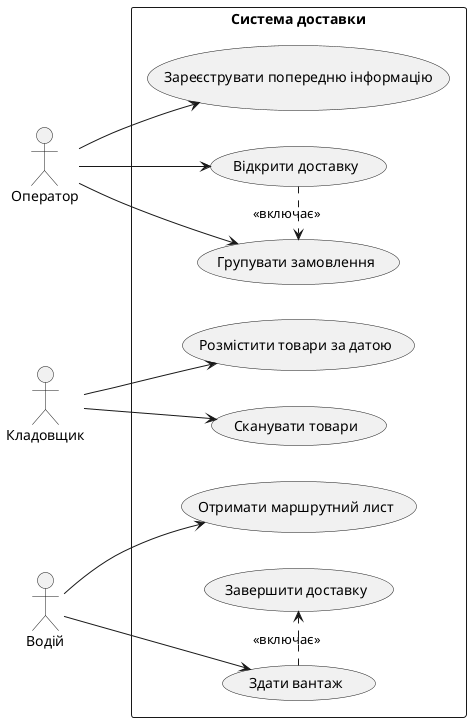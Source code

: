 @startuml
actor Оператор
actor Кладовщик
actor Водій
left to right direction
rectangle "Система доставки" {
    usecase "Зареєструвати попередню інформацію" as UC_RegisterPreInfo
    usecase "Відкрити доставку" as UC_OpenDelivery
    usecase "Групувати замовлення" as UC_GroupOrders
    usecase "Сканувати товари" as UC_ScanGoods
    usecase "Розмістити товари за датою" as UC_PlaceGoodsByDate
    usecase "Здати вантаж" as UC_HandoverCargo
    usecase "Отримати маршрутний лист" as UC_GetRouteSheet
    usecase "Завершити доставку" as UC_CompleteDelivery
}

Оператор --> UC_RegisterPreInfo
Оператор --> UC_OpenDelivery
Оператор --> UC_GroupOrders
Кладовщик --> UC_ScanGoods
Кладовщик --> UC_PlaceGoodsByDate
Водій --> UC_HandoverCargo
Водій --> UC_GetRouteSheet
UC_OpenDelivery .> UC_GroupOrders : <<включає>>
UC_HandoverCargo .> UC_CompleteDelivery : <<включає>>
@enduml